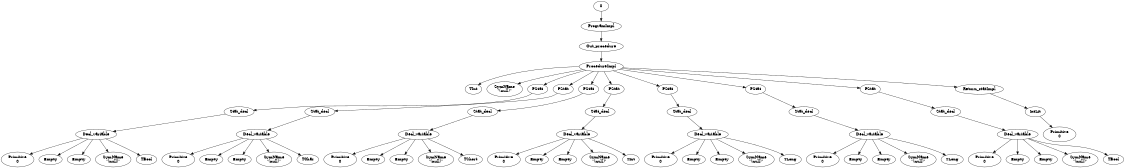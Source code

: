 digraph G { page="8.5,11"; size="7.5, 10"; 
"0" -> "1"
"1" [label="ProgramImpl"]
"1" -> "2"
"2" [label="Out_procedure"]
"2" -> "3"
"3" [label="ProcedureImpl"]
"3" -> "4"
"4" [label="TInt"]
"3" -> "5"
"5" [label="SymName\n\"(null)\""]
"3" -> "6"
"6" [label="PStat"]
"6" -> "7"
"7" [label="Stat_decl"]
"7" -> "8"
"8" [label="Decl_variable"]
"8" -> "9"
"9" [label="Primitive\n0"]
"8" -> "10"
"10" [label="Empty"]
"8" -> "11"
"11" [label="Empty"]
"8" -> "12"
"12" [label="SymName\n\"(null)\""]
"8" -> "13"
"13" [label="TBool"]
"3" -> "14"
"14" [label="PStat"]
"14" -> "15"
"15" [label="Stat_decl"]
"15" -> "16"
"16" [label="Decl_variable"]
"16" -> "17"
"17" [label="Primitive\n0"]
"16" -> "18"
"18" [label="Empty"]
"16" -> "19"
"19" [label="Empty"]
"16" -> "20"
"20" [label="SymName\n\"(null)\""]
"16" -> "21"
"21" [label="TChar"]
"3" -> "22"
"22" [label="PStat"]
"22" -> "23"
"23" [label="Stat_decl"]
"23" -> "24"
"24" [label="Decl_variable"]
"24" -> "25"
"25" [label="Primitive\n0"]
"24" -> "26"
"26" [label="Empty"]
"24" -> "27"
"27" [label="Empty"]
"24" -> "28"
"28" [label="SymName\n\"(null)\""]
"24" -> "29"
"29" [label="TShort"]
"3" -> "30"
"30" [label="PStat"]
"30" -> "31"
"31" [label="Stat_decl"]
"31" -> "32"
"32" [label="Decl_variable"]
"32" -> "33"
"33" [label="Primitive\n0"]
"32" -> "34"
"34" [label="Empty"]
"32" -> "35"
"35" [label="Empty"]
"32" -> "36"
"36" [label="SymName\n\"(null)\""]
"32" -> "37"
"37" [label="TInt"]
"3" -> "38"
"38" [label="PStat"]
"38" -> "39"
"39" [label="Stat_decl"]
"39" -> "40"
"40" [label="Decl_variable"]
"40" -> "41"
"41" [label="Primitive\n0"]
"40" -> "42"
"42" [label="Empty"]
"40" -> "43"
"43" [label="Empty"]
"40" -> "44"
"44" [label="SymName\n\"(null)\""]
"40" -> "45"
"45" [label="TLong"]
"3" -> "46"
"46" [label="PStat"]
"46" -> "47"
"47" [label="Stat_decl"]
"47" -> "48"
"48" [label="Decl_variable"]
"48" -> "49"
"49" [label="Primitive\n0"]
"48" -> "50"
"50" [label="Empty"]
"48" -> "51"
"51" [label="Empty"]
"48" -> "52"
"52" [label="SymName\n\"(null)\""]
"48" -> "53"
"53" [label="TLong"]
"3" -> "54"
"54" [label="PStat"]
"54" -> "55"
"55" [label="Stat_decl"]
"55" -> "56"
"56" [label="Decl_variable"]
"56" -> "57"
"57" [label="Primitive\n0"]
"56" -> "58"
"58" [label="Empty"]
"56" -> "59"
"59" [label="Empty"]
"56" -> "60"
"60" [label="SymName\n\"(null)\""]
"56" -> "61"
"61" [label="TBool"]
"3" -> "62"
"62" [label="Return_statImpl"]
"62" -> "63"
"63" [label="IntLit"]
"63" -> "64"
"64" [label="Primitive\n0"]
}
